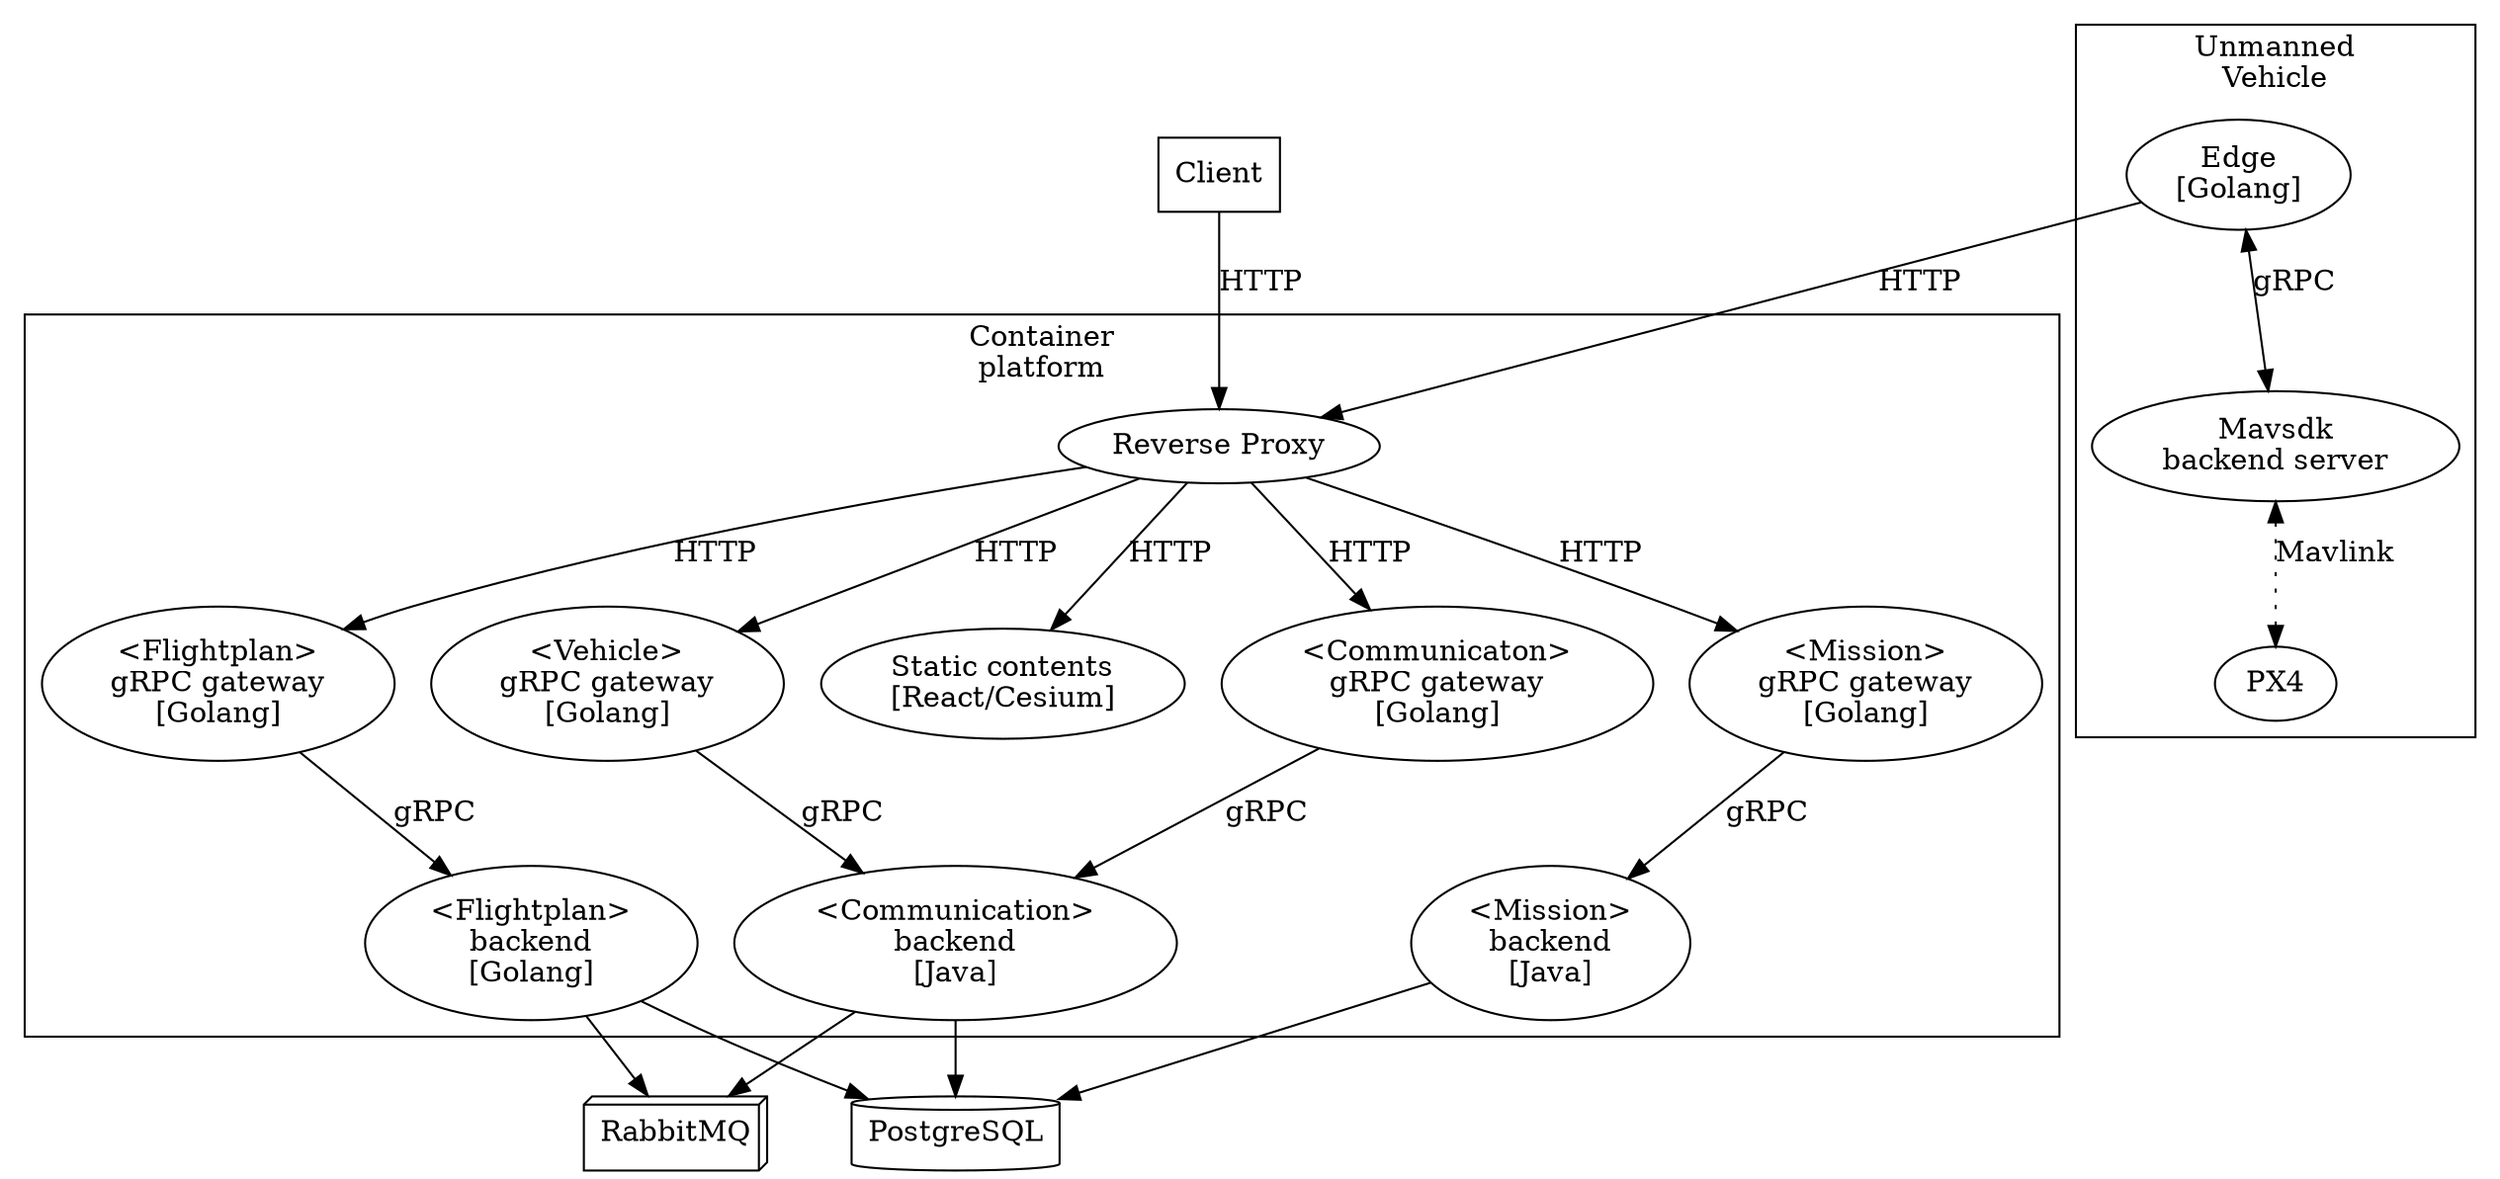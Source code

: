 // To render:
// https://dreampuf.github.io/GraphvizOnline/
digraph G {
  Client [label="Client", shape=Box];
  HTTPFrontend1 [label="<Communicaton>\ngRPC gateway\n[Golang]"];
  HTTPFrontend2 [label="<Mission>\ngRPC gateway\n[Golang]"];
  HTTPFrontend3 [label="<Vehicle>\ngRPC gateway\n[Golang]"];
  HTTPFrontend4 [label="<Flightplan>\ngRPC gateway\n[Golang]"];
  MissionsBackend [label="<Mission>\nbackend\n[Java]"];
  CommunicationBackend [label="<Communication>\nbackend\n[Java]"];
  FlightplanBackend [label="<Flightplan>\nbackend\n[Golang]"];
  PostgreSQL [label="PostgreSQL", shape=cylinder];
  RabbitMQ [label="RabbitMQ", shape=box3d];
  ReverseProxy [label="Reverse Proxy"];
  StaticContents [label="Static contents\n[React/Cesium]"];
  Edge_ [label="Edge\n[Golang]"];
  MavsdkBackend [label="Mavsdk\nbackend server"];
  PX4 [label="PX4"];
  
  Client -> ReverseProxy [label="HTTP"];
  Edge_ -> ReverseProxy [label="HTTP"];
  
  CommunicationBackend -> PostgreSQL;
  MissionsBackend -> PostgreSQL;
  FlightplanBackend -> PostgreSQL;
  
  CommunicationBackend -> RabbitMQ;
  FlightplanBackend -> RabbitMQ;
    
  subgraph cluster_0 {
    label="Container\nplatform";
    ReverseProxy -> HTTPFrontend1 [label="HTTP"];
    ReverseProxy -> HTTPFrontend2 [label="HTTP"];
    ReverseProxy -> StaticContents [label="HTTP"];
    ReverseProxy -> HTTPFrontend3 [label="HTTP"];
    ReverseProxy -> HTTPFrontend4 [label="HTTP"];
  
    HTTPFrontend1 -> CommunicationBackend [label="gRPC"];
    HTTPFrontend2 -> MissionsBackend [label="gRPC"];
    HTTPFrontend3 -> CommunicationBackend [label="gRPC"];
    HTTPFrontend4 -> FlightplanBackend [label="gRPC"];
  }
  
  subgraph cluster_1 {
    label="Unmanned\nVehicle";
    Edge_ -> MavsdkBackend [label="gRPC", dir=both];
    MavsdkBackend -> PX4 [label="Mavlink", dir=both, style=dotted];
  }
}
